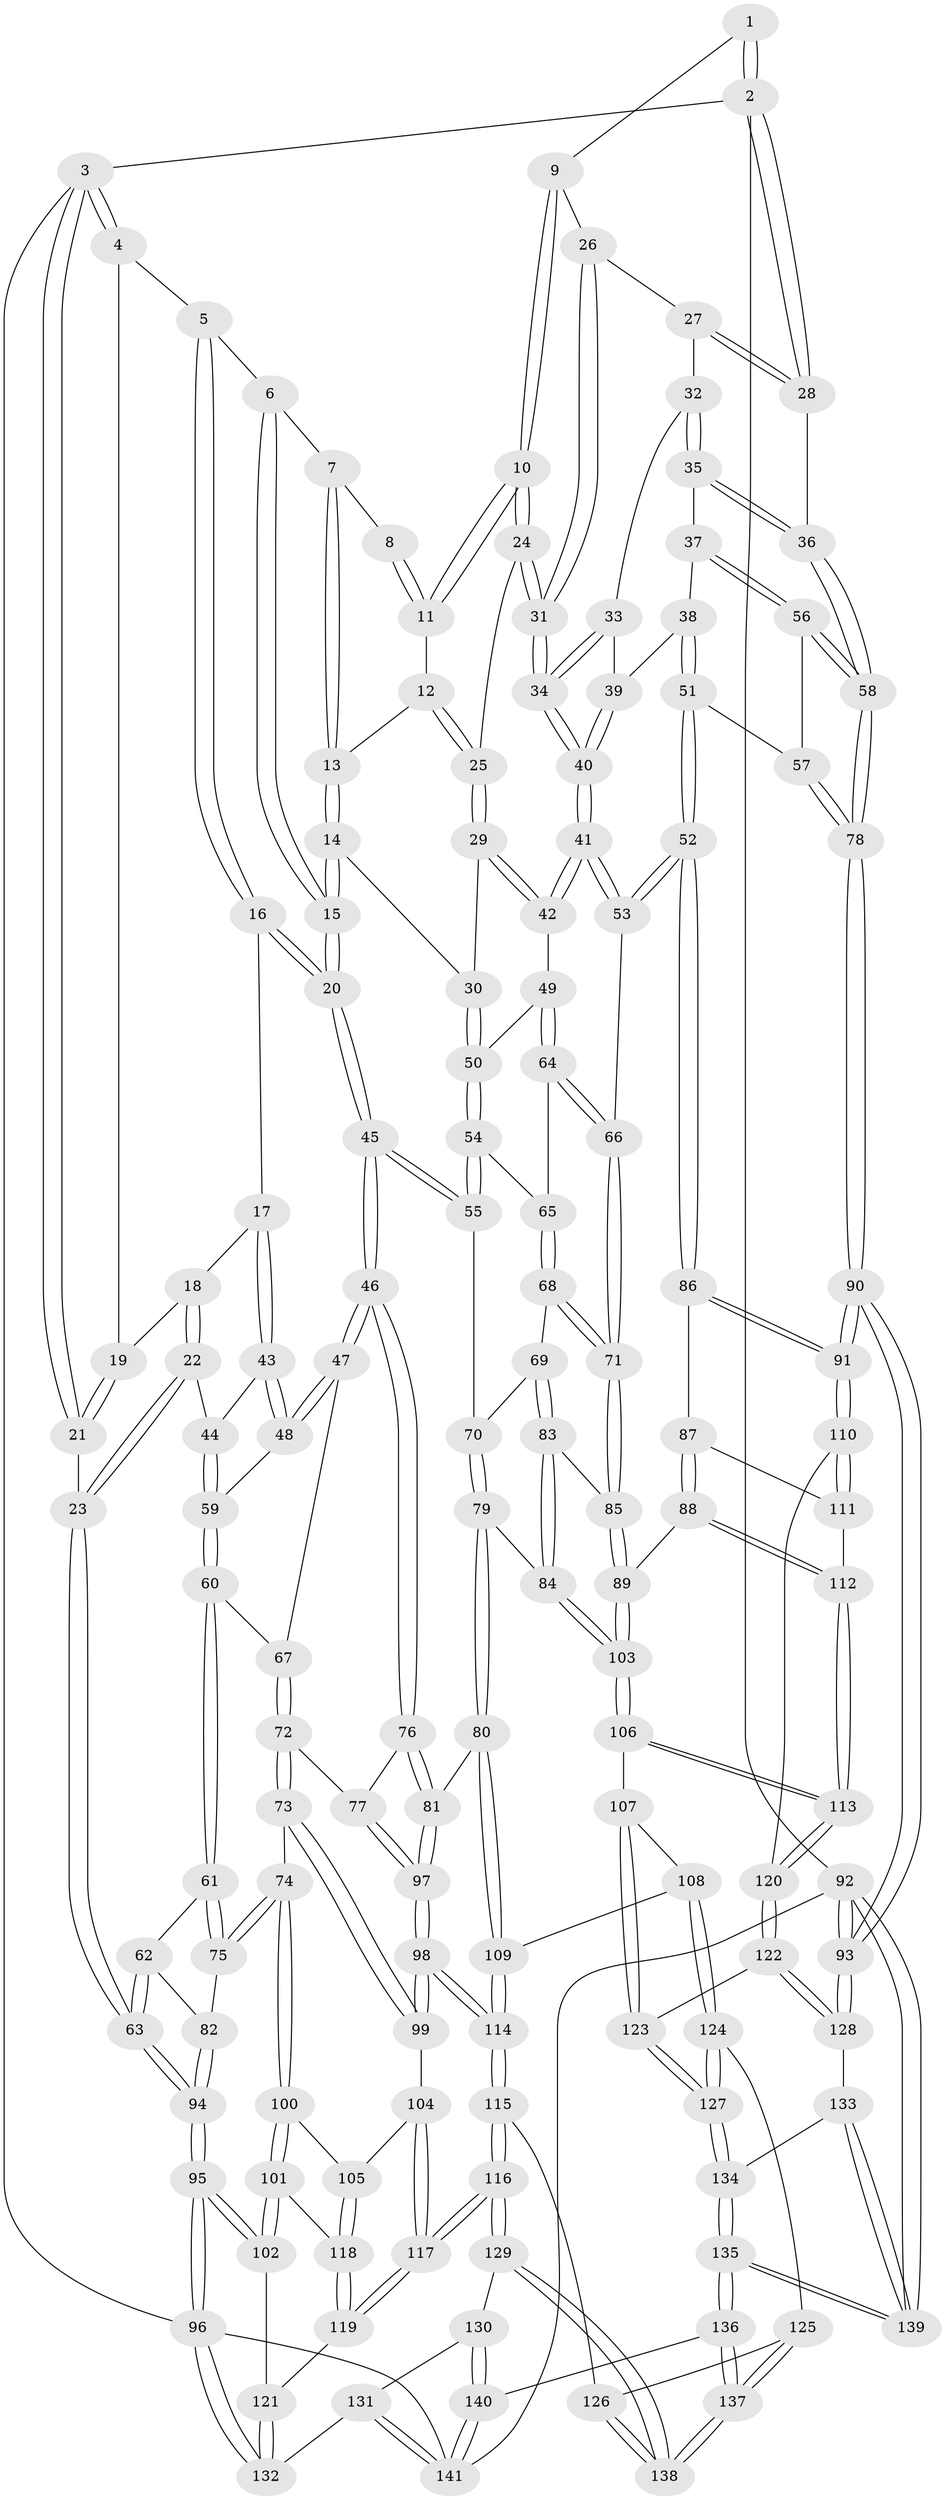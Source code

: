// coarse degree distribution, {2: 0.11267605633802817, 4: 0.29577464788732394, 3: 0.5211267605633803, 5: 0.07042253521126761}
// Generated by graph-tools (version 1.1) at 2025/54/03/04/25 22:54:47]
// undirected, 141 vertices, 349 edges
graph export_dot {
  node [color=gray90,style=filled];
  1 [pos="+0.7726513599031104+0"];
  2 [pos="+1+0"];
  3 [pos="+0+0"];
  4 [pos="+0.24080246339453346+0"];
  5 [pos="+0.26289473740992914+0"];
  6 [pos="+0.33496831208998595+0"];
  7 [pos="+0.41722384115601646+0"];
  8 [pos="+0.6393998985396867+0"];
  9 [pos="+0.798320843955821+0.04109468963539268"];
  10 [pos="+0.6795639141319038+0.0758189492924271"];
  11 [pos="+0.6375935101831387+0"];
  12 [pos="+0.5480620992611465+0.058446179267596085"];
  13 [pos="+0.5013056617986452+0.07284571833235005"];
  14 [pos="+0.4618051136006802+0.16081899934460486"];
  15 [pos="+0.40704774495989227+0.17877906543028918"];
  16 [pos="+0.23295450548935012+0.11224059111396809"];
  17 [pos="+0.18716082183699187+0.13848939221527176"];
  18 [pos="+0.09334631599585488+0.05840670097447662"];
  19 [pos="+0.08702565736150876+0.047846234647901414"];
  20 [pos="+0.39075115655624065+0.19127559227339969"];
  21 [pos="+0+0.011251862545595225"];
  22 [pos="+0.004718685181156689+0.1880153835462731"];
  23 [pos="+0+0.1880070524768447"];
  24 [pos="+0.6742036328315215+0.09524892860640106"];
  25 [pos="+0.6481583060405122+0.11830702402290584"];
  26 [pos="+0.8303186629552569+0.07335969392648078"];
  27 [pos="+0.8794122429602045+0.08491733928074485"];
  28 [pos="+1+0"];
  29 [pos="+0.6337009439302619+0.1431137992029738"];
  30 [pos="+0.4898667788665645+0.17088954620234667"];
  31 [pos="+0.7636973357281306+0.16864859115732622"];
  32 [pos="+0.882543731477869+0.10083770665596514"];
  33 [pos="+0.876483630148291+0.13602348259775193"];
  34 [pos="+0.769206289928425+0.1998668665646577"];
  35 [pos="+0.9985833143411877+0.20248709232941448"];
  36 [pos="+1+0.1568095846579562"];
  37 [pos="+0.9677468342892914+0.21843530265000877"];
  38 [pos="+0.9028933733561694+0.2267682831883144"];
  39 [pos="+0.8798883929856652+0.20701470729078028"];
  40 [pos="+0.769601758977816+0.22055170518154255"];
  41 [pos="+0.7527997322952323+0.253351463101098"];
  42 [pos="+0.6612903136188503+0.24378135277404805"];
  43 [pos="+0.15244662775681095+0.18479589577118177"];
  44 [pos="+0.12782254049526803+0.2053538174245508"];
  45 [pos="+0.3687251664618595+0.31755413636184543"];
  46 [pos="+0.36803085473377617+0.31808042599306396"];
  47 [pos="+0.3285797327531818+0.3179357915753537"];
  48 [pos="+0.2931118728764755+0.3001432444898308"];
  49 [pos="+0.6381219346699042+0.2621257595609797"];
  50 [pos="+0.5731355865234169+0.26477845207262424"];
  51 [pos="+0.8557239380201351+0.3676325358632152"];
  52 [pos="+0.8459130668575403+0.3723215837837633"];
  53 [pos="+0.7934041822031827+0.35053380905294984"];
  54 [pos="+0.5381918223562384+0.3314031373164005"];
  55 [pos="+0.41232631135514997+0.3399590569928871"];
  56 [pos="+0.9558737855470634+0.2856805973655927"];
  57 [pos="+0.910315944486043+0.3647287711214947"];
  58 [pos="+1+0.39797881982959643"];
  59 [pos="+0.13555837634061232+0.27533359835350635"];
  60 [pos="+0.12829507300020115+0.3417200136807766"];
  61 [pos="+0.06073216293087+0.37844239393692186"];
  62 [pos="+0.05063409212067423+0.3792044885063365"];
  63 [pos="+0+0.3503026216047875"];
  64 [pos="+0.6425097223436491+0.343324026115539"];
  65 [pos="+0.5719337778019038+0.3732152389621304"];
  66 [pos="+0.7072194414827163+0.3976425258473815"];
  67 [pos="+0.17914318980752567+0.37328877163600077"];
  68 [pos="+0.571838270558848+0.40498980018377745"];
  69 [pos="+0.564302420699882+0.420414516067404"];
  70 [pos="+0.4140175674323874+0.3424433098720946"];
  71 [pos="+0.6931826424829559+0.4245679236776857"];
  72 [pos="+0.20491836263432406+0.47375759303197096"];
  73 [pos="+0.1893061853865911+0.5009382750304501"];
  74 [pos="+0.14777700769956081+0.5115423033493935"];
  75 [pos="+0.1283621977889998+0.5015155350279201"];
  76 [pos="+0.3621808269729785+0.3369923810852503"];
  77 [pos="+0.27912455022974375+0.4550912431579955"];
  78 [pos="+1+0.42626430243118607"];
  79 [pos="+0.5124086267666007+0.5080813068643673"];
  80 [pos="+0.4901459510959367+0.5388633091794006"];
  81 [pos="+0.39144259950841376+0.5596675831849272"];
  82 [pos="+0.0509696449789633+0.5087161174356832"];
  83 [pos="+0.5408733708694415+0.4889035700282382"];
  84 [pos="+0.5211188256701619+0.5042208710610581"];
  85 [pos="+0.6834774045117596+0.4878097949935197"];
  86 [pos="+0.8550794157422923+0.5104179041480206"];
  87 [pos="+0.8061934258173538+0.5334801088739838"];
  88 [pos="+0.7331633610256959+0.544875643337423"];
  89 [pos="+0.7119398860424371+0.5384591516267121"];
  90 [pos="+1+0.6786880507372518"];
  91 [pos="+1+0.6469789285514077"];
  92 [pos="+1+1"];
  93 [pos="+1+0.8316530077915242"];
  94 [pos="+0+0.6536444948572333"];
  95 [pos="+0+0.7036797522941777"];
  96 [pos="+0+0.7622274312154956"];
  97 [pos="+0.3719685956603324+0.5728722794532829"];
  98 [pos="+0.3492516419084894+0.6050871485137072"];
  99 [pos="+0.2486822660006579+0.5862594456499979"];
  100 [pos="+0.11467350995389997+0.5871299678588426"];
  101 [pos="+0.04414206959878168+0.6365130160971523"];
  102 [pos="+0+0.6910495798960786"];
  103 [pos="+0.6555090481725506+0.5936146186589029"];
  104 [pos="+0.22580532961689687+0.6096417291592982"];
  105 [pos="+0.18741745006910504+0.6323926200353508"];
  106 [pos="+0.6288577338551304+0.6553658050102751"];
  107 [pos="+0.585555765553519+0.6748504925155114"];
  108 [pos="+0.570293466362259+0.6753710395645474"];
  109 [pos="+0.5230661214341588+0.6086062642270476"];
  110 [pos="+0.8423240686322738+0.688178003739922"];
  111 [pos="+0.8098955538684021+0.6086930742535269"];
  112 [pos="+0.7531257208778335+0.6567599683575556"];
  113 [pos="+0.7535708692767578+0.7159201608000297"];
  114 [pos="+0.36115701204038203+0.7364524109109406"];
  115 [pos="+0.3610755669686355+0.7530567922990324"];
  116 [pos="+0.30964130885013463+0.7782565288313757"];
  117 [pos="+0.24884096823607615+0.7606399797860233"];
  118 [pos="+0.1745332235688563+0.6683937592246"];
  119 [pos="+0.18602959263081761+0.7524468951965164"];
  120 [pos="+0.7625343778900032+0.7279565821625404"];
  121 [pos="+0.17375723602290627+0.757336822520499"];
  122 [pos="+0.7617970251216108+0.733680647739269"];
  123 [pos="+0.6589816327896403+0.8040647116026339"];
  124 [pos="+0.48658008980433487+0.7740172467154399"];
  125 [pos="+0.4542324663376333+0.7742119145374576"];
  126 [pos="+0.40011795327314514+0.7714665216602133"];
  127 [pos="+0.6111188103932786+0.9048829059670325"];
  128 [pos="+0.8037914262779075+0.8146689692241778"];
  129 [pos="+0.2746278357237807+0.8878133373808061"];
  130 [pos="+0.27452763398346114+0.8879323024263676"];
  131 [pos="+0.17597643483744055+0.9841600598348436"];
  132 [pos="+0.11511218682262145+0.9079409012461915"];
  133 [pos="+0.7985408776557259+0.829863476443629"];
  134 [pos="+0.6208316261704118+0.9485985920978652"];
  135 [pos="+0.6120697190850347+1"];
  136 [pos="+0.5193763581729587+1"];
  137 [pos="+0.49924760652056216+1"];
  138 [pos="+0.4216903249300193+0.9672632894716369"];
  139 [pos="+0.931425971749286+1"];
  140 [pos="+0.4633888724258629+1"];
  141 [pos="+0.18226295285328706+1"];
  1 -- 2;
  1 -- 2;
  1 -- 9;
  2 -- 3;
  2 -- 28;
  2 -- 28;
  2 -- 92;
  3 -- 4;
  3 -- 4;
  3 -- 21;
  3 -- 21;
  3 -- 96;
  4 -- 5;
  4 -- 19;
  5 -- 6;
  5 -- 16;
  5 -- 16;
  6 -- 7;
  6 -- 15;
  6 -- 15;
  7 -- 8;
  7 -- 13;
  7 -- 13;
  8 -- 11;
  8 -- 11;
  9 -- 10;
  9 -- 10;
  9 -- 26;
  10 -- 11;
  10 -- 11;
  10 -- 24;
  10 -- 24;
  11 -- 12;
  12 -- 13;
  12 -- 25;
  12 -- 25;
  13 -- 14;
  13 -- 14;
  14 -- 15;
  14 -- 15;
  14 -- 30;
  15 -- 20;
  15 -- 20;
  16 -- 17;
  16 -- 20;
  16 -- 20;
  17 -- 18;
  17 -- 43;
  17 -- 43;
  18 -- 19;
  18 -- 22;
  18 -- 22;
  19 -- 21;
  19 -- 21;
  20 -- 45;
  20 -- 45;
  21 -- 23;
  22 -- 23;
  22 -- 23;
  22 -- 44;
  23 -- 63;
  23 -- 63;
  24 -- 25;
  24 -- 31;
  24 -- 31;
  25 -- 29;
  25 -- 29;
  26 -- 27;
  26 -- 31;
  26 -- 31;
  27 -- 28;
  27 -- 28;
  27 -- 32;
  28 -- 36;
  29 -- 30;
  29 -- 42;
  29 -- 42;
  30 -- 50;
  30 -- 50;
  31 -- 34;
  31 -- 34;
  32 -- 33;
  32 -- 35;
  32 -- 35;
  33 -- 34;
  33 -- 34;
  33 -- 39;
  34 -- 40;
  34 -- 40;
  35 -- 36;
  35 -- 36;
  35 -- 37;
  36 -- 58;
  36 -- 58;
  37 -- 38;
  37 -- 56;
  37 -- 56;
  38 -- 39;
  38 -- 51;
  38 -- 51;
  39 -- 40;
  39 -- 40;
  40 -- 41;
  40 -- 41;
  41 -- 42;
  41 -- 42;
  41 -- 53;
  41 -- 53;
  42 -- 49;
  43 -- 44;
  43 -- 48;
  43 -- 48;
  44 -- 59;
  44 -- 59;
  45 -- 46;
  45 -- 46;
  45 -- 55;
  45 -- 55;
  46 -- 47;
  46 -- 47;
  46 -- 76;
  46 -- 76;
  47 -- 48;
  47 -- 48;
  47 -- 67;
  48 -- 59;
  49 -- 50;
  49 -- 64;
  49 -- 64;
  50 -- 54;
  50 -- 54;
  51 -- 52;
  51 -- 52;
  51 -- 57;
  52 -- 53;
  52 -- 53;
  52 -- 86;
  52 -- 86;
  53 -- 66;
  54 -- 55;
  54 -- 55;
  54 -- 65;
  55 -- 70;
  56 -- 57;
  56 -- 58;
  56 -- 58;
  57 -- 78;
  57 -- 78;
  58 -- 78;
  58 -- 78;
  59 -- 60;
  59 -- 60;
  60 -- 61;
  60 -- 61;
  60 -- 67;
  61 -- 62;
  61 -- 75;
  61 -- 75;
  62 -- 63;
  62 -- 63;
  62 -- 82;
  63 -- 94;
  63 -- 94;
  64 -- 65;
  64 -- 66;
  64 -- 66;
  65 -- 68;
  65 -- 68;
  66 -- 71;
  66 -- 71;
  67 -- 72;
  67 -- 72;
  68 -- 69;
  68 -- 71;
  68 -- 71;
  69 -- 70;
  69 -- 83;
  69 -- 83;
  70 -- 79;
  70 -- 79;
  71 -- 85;
  71 -- 85;
  72 -- 73;
  72 -- 73;
  72 -- 77;
  73 -- 74;
  73 -- 99;
  73 -- 99;
  74 -- 75;
  74 -- 75;
  74 -- 100;
  74 -- 100;
  75 -- 82;
  76 -- 77;
  76 -- 81;
  76 -- 81;
  77 -- 97;
  77 -- 97;
  78 -- 90;
  78 -- 90;
  79 -- 80;
  79 -- 80;
  79 -- 84;
  80 -- 81;
  80 -- 109;
  80 -- 109;
  81 -- 97;
  81 -- 97;
  82 -- 94;
  82 -- 94;
  83 -- 84;
  83 -- 84;
  83 -- 85;
  84 -- 103;
  84 -- 103;
  85 -- 89;
  85 -- 89;
  86 -- 87;
  86 -- 91;
  86 -- 91;
  87 -- 88;
  87 -- 88;
  87 -- 111;
  88 -- 89;
  88 -- 112;
  88 -- 112;
  89 -- 103;
  89 -- 103;
  90 -- 91;
  90 -- 91;
  90 -- 93;
  90 -- 93;
  91 -- 110;
  91 -- 110;
  92 -- 93;
  92 -- 93;
  92 -- 139;
  92 -- 139;
  92 -- 141;
  93 -- 128;
  93 -- 128;
  94 -- 95;
  94 -- 95;
  95 -- 96;
  95 -- 96;
  95 -- 102;
  95 -- 102;
  96 -- 132;
  96 -- 132;
  96 -- 141;
  97 -- 98;
  97 -- 98;
  98 -- 99;
  98 -- 99;
  98 -- 114;
  98 -- 114;
  99 -- 104;
  100 -- 101;
  100 -- 101;
  100 -- 105;
  101 -- 102;
  101 -- 102;
  101 -- 118;
  102 -- 121;
  103 -- 106;
  103 -- 106;
  104 -- 105;
  104 -- 117;
  104 -- 117;
  105 -- 118;
  105 -- 118;
  106 -- 107;
  106 -- 113;
  106 -- 113;
  107 -- 108;
  107 -- 123;
  107 -- 123;
  108 -- 109;
  108 -- 124;
  108 -- 124;
  109 -- 114;
  109 -- 114;
  110 -- 111;
  110 -- 111;
  110 -- 120;
  111 -- 112;
  112 -- 113;
  112 -- 113;
  113 -- 120;
  113 -- 120;
  114 -- 115;
  114 -- 115;
  115 -- 116;
  115 -- 116;
  115 -- 126;
  116 -- 117;
  116 -- 117;
  116 -- 129;
  116 -- 129;
  117 -- 119;
  117 -- 119;
  118 -- 119;
  118 -- 119;
  119 -- 121;
  120 -- 122;
  120 -- 122;
  121 -- 132;
  121 -- 132;
  122 -- 123;
  122 -- 128;
  122 -- 128;
  123 -- 127;
  123 -- 127;
  124 -- 125;
  124 -- 127;
  124 -- 127;
  125 -- 126;
  125 -- 137;
  125 -- 137;
  126 -- 138;
  126 -- 138;
  127 -- 134;
  127 -- 134;
  128 -- 133;
  129 -- 130;
  129 -- 138;
  129 -- 138;
  130 -- 131;
  130 -- 140;
  130 -- 140;
  131 -- 132;
  131 -- 141;
  131 -- 141;
  133 -- 134;
  133 -- 139;
  133 -- 139;
  134 -- 135;
  134 -- 135;
  135 -- 136;
  135 -- 136;
  135 -- 139;
  135 -- 139;
  136 -- 137;
  136 -- 137;
  136 -- 140;
  137 -- 138;
  137 -- 138;
  140 -- 141;
  140 -- 141;
}
